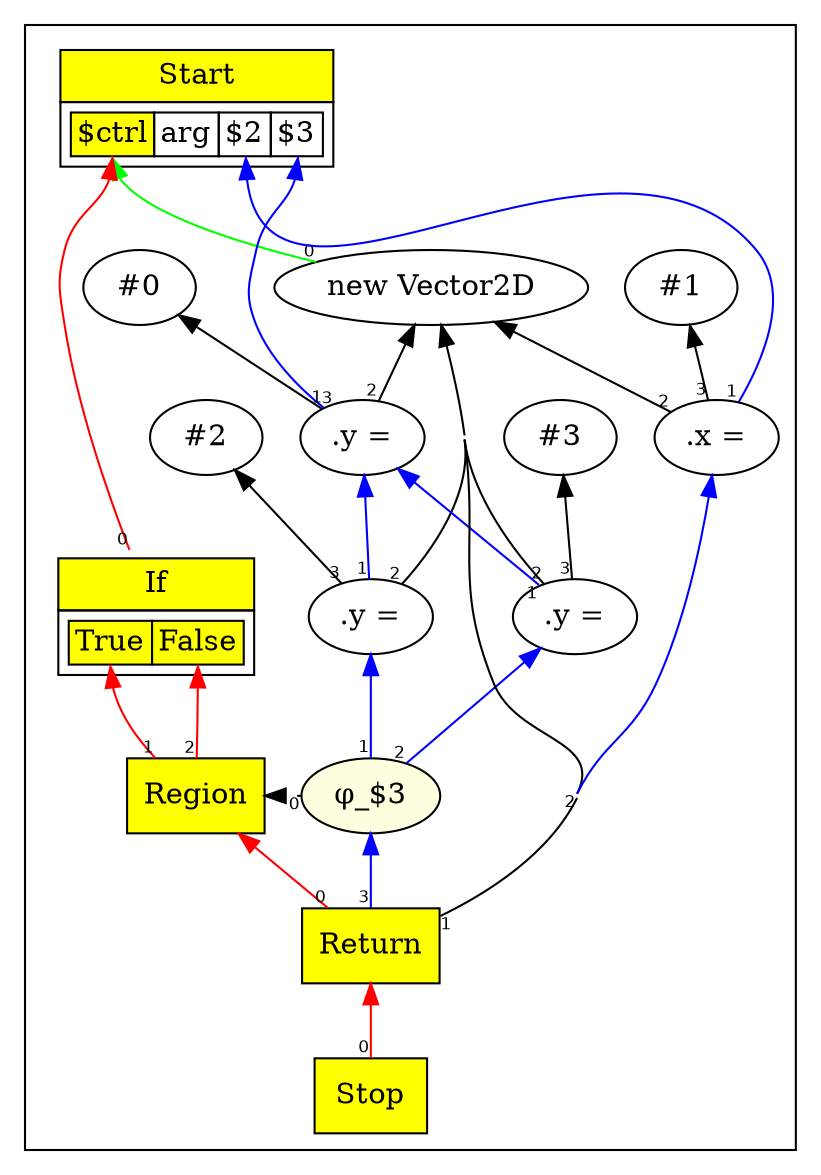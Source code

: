 digraph chapter10 {
/*
struct Vector2D { int x; int y; }
Vector2D v = new Vector2D;
v.x = 1;
if (arg)
    v.y = 2;
else
    v.y = 3;
return v;

*/
	rankdir=BT;
	concentrate="true";
	compound="true";
	subgraph cluster_Nodes {
		Start2 [ shape=plaintext label=<
			<TABLE BORDER="0" CELLBORDER="1" CELLSPACING="0" CELLPADDING="4">
			<TR><TD BGCOLOR="yellow">Start</TD></TR>
			<TR><TD>
				<TABLE BORDER="0" CELLBORDER="1" CELLSPACING="0">
				<TR><TD PORT="p0" BGCOLOR="yellow">$ctrl</TD><TD PORT="p1">arg</TD><TD PORT="p2">$2</TD><TD PORT="p3">$3</TD></TR>
				</TABLE>
			</TD></TR>
			</TABLE>>
		];
		Stop3 [ shape=box style=filled fillcolor=yellow label="Stop" ];
		new8 [ label="new Vector2D" ];
		Con_9 [ label="#0" ];
		Store11 [ label=".y =" ];
		Con_12 [ label="#1" ];
		Store13 [ label=".x =" ];
		If14 [ shape=plaintext label=<
			<TABLE BORDER="0" CELLBORDER="1" CELLSPACING="0" CELLPADDING="4">
			<TR><TD BGCOLOR="yellow">If</TD></TR>
			<TR><TD>
				<TABLE BORDER="0" CELLBORDER="1" CELLSPACING="0">
				<TR><TD PORT="p0" BGCOLOR="yellow">True</TD><TD PORT="p1" BGCOLOR="yellow">False</TD></TR>
				</TABLE>
			</TD></TR>
			</TABLE>>
		];
		Con_18 [ label="#2" ];
		Store19 [ label=".y =" ];
		Con_22 [ label="#3" ];
		Store23 [ label=".y =" ];
		Region24 [ shape=box style=filled fillcolor=yellow label="Region" ];
		Phi_326 [ style=filled fillcolor=lightyellow label="&phi;_$3" ];
		Return27 [ shape=box style=filled fillcolor=yellow label="Return" ];
		{ rank=same; Region24;Phi_326;}
	}
	edge [ fontname=Helvetica, fontsize=8 ];
	Stop3 -> Return27[taillabel=0 color=red];
	new8 -> Start2:p0[taillabel=0 color=green];
	Store11 -> Start2:p3[taillabel=1 color=blue];
	Store11 -> new8[taillabel=2];
	Store11 -> Con_9[taillabel=3];
	Store13 -> Start2:p2[taillabel=1 color=blue];
	Store13 -> new8[taillabel=2];
	Store13 -> Con_12[taillabel=3];
	If14 -> Start2:p0[taillabel=0 color=red];
	If14 -> Start2:p1[taillabel=1];
	Store19 -> Store11[taillabel=1 color=blue];
	Store19 -> new8[taillabel=2];
	Store19 -> Con_18[taillabel=3];
	Store23 -> Store11[taillabel=1 color=blue];
	Store23 -> new8[taillabel=2];
	Store23 -> Con_22[taillabel=3];
	Region24 -> If14:p0[taillabel=1 color=red];
	Region24 -> If14:p1[taillabel=2 color=red];
	Phi_326 -> Region24 [style=dotted taillabel=0];
	Phi_326 -> Store19[taillabel=1 color=blue];
	Phi_326 -> Store23[taillabel=2 color=blue constraint=false];
	Return27 -> Region24[taillabel=0 color=red];
	Return27 -> new8[taillabel=1];
	Return27 -> Store13[taillabel=2 color=blue];
	Return27 -> Phi_326[taillabel=3 color=blue];
}
